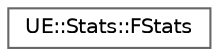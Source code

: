 digraph "Graphical Class Hierarchy"
{
 // INTERACTIVE_SVG=YES
 // LATEX_PDF_SIZE
  bgcolor="transparent";
  edge [fontname=Helvetica,fontsize=10,labelfontname=Helvetica,labelfontsize=10];
  node [fontname=Helvetica,fontsize=10,shape=box,height=0.2,width=0.4];
  rankdir="LR";
  Node0 [id="Node000000",label="UE::Stats::FStats",height=0.2,width=0.4,color="grey40", fillcolor="white", style="filled",URL="$d0/d38/structUE_1_1Stats_1_1FStats.html",tooltip="Helper struct that contains method available even when the stats are disabled."];
}
